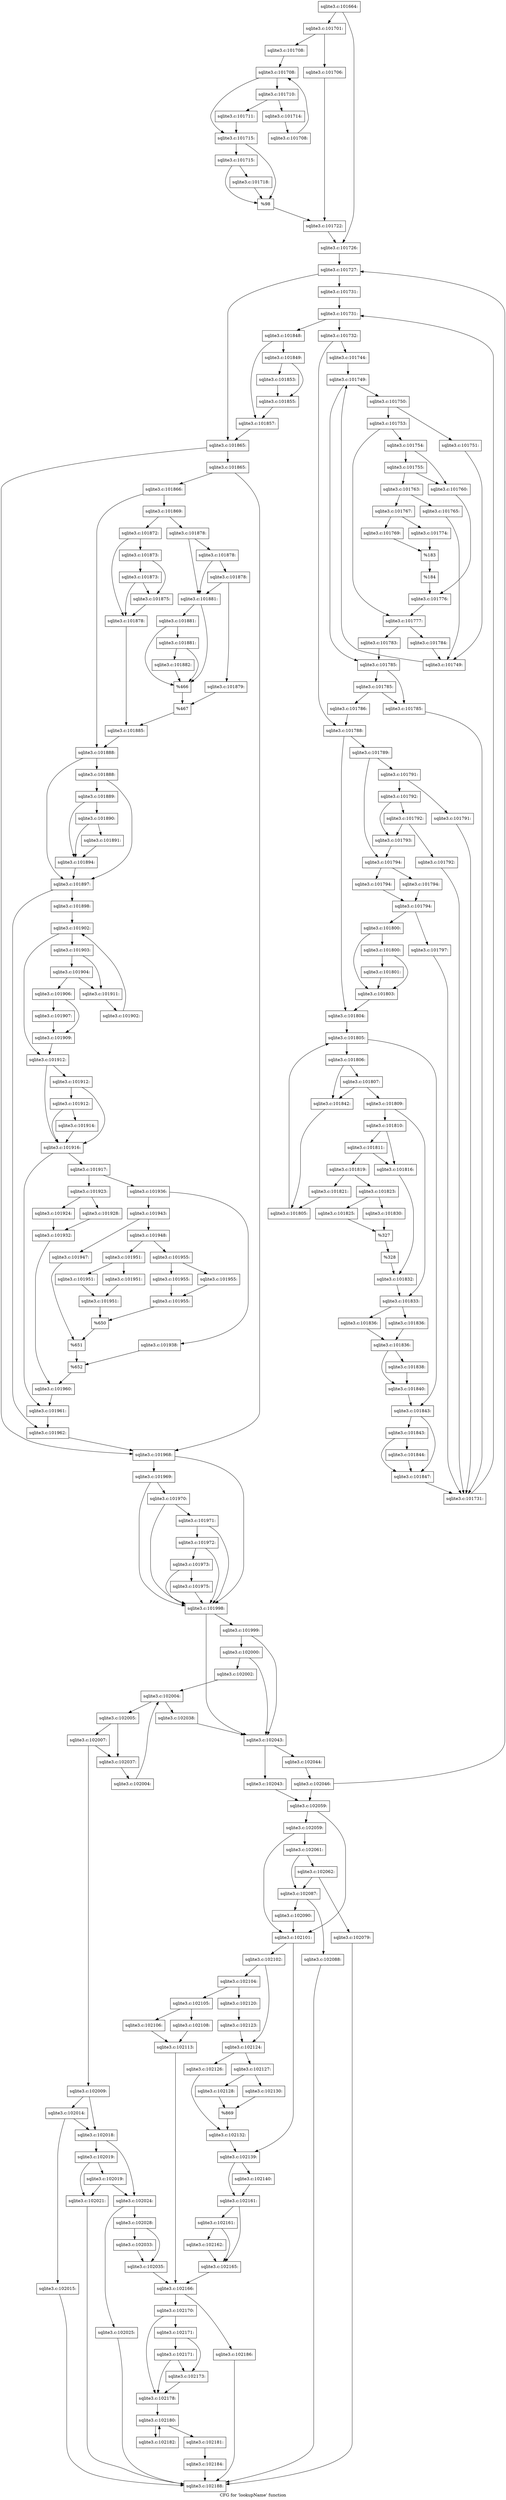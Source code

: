 digraph "CFG for 'lookupName' function" {
	label="CFG for 'lookupName' function";

	Node0x55c0f8e4b250 [shape=record,label="{sqlite3.c:101664:}"];
	Node0x55c0f8e4b250 -> Node0x55c0f8e53ea0;
	Node0x55c0f8e4b250 -> Node0x55c0f8e53ef0;
	Node0x55c0f8e53ea0 [shape=record,label="{sqlite3.c:101701:}"];
	Node0x55c0f8e53ea0 -> Node0x55c0f8e54230;
	Node0x55c0f8e53ea0 -> Node0x55c0f8e542d0;
	Node0x55c0f8e54230 [shape=record,label="{sqlite3.c:101706:}"];
	Node0x55c0f8e54230 -> Node0x55c0f8e54280;
	Node0x55c0f8e542d0 [shape=record,label="{sqlite3.c:101708:}"];
	Node0x55c0f8e542d0 -> Node0x55c0f8e54d20;
	Node0x55c0f8e54d20 [shape=record,label="{sqlite3.c:101708:}"];
	Node0x55c0f8e54d20 -> Node0x55c0f8e54f40;
	Node0x55c0f8e54d20 -> Node0x55c0f8e54b70;
	Node0x55c0f8e54f40 [shape=record,label="{sqlite3.c:101710:}"];
	Node0x55c0f8e54f40 -> Node0x55c0f8e55550;
	Node0x55c0f8e54f40 -> Node0x55c0f8e555a0;
	Node0x55c0f8e55550 [shape=record,label="{sqlite3.c:101711:}"];
	Node0x55c0f8e55550 -> Node0x55c0f8e54b70;
	Node0x55c0f8e555a0 [shape=record,label="{sqlite3.c:101714:}"];
	Node0x55c0f8e555a0 -> Node0x55c0f8e54eb0;
	Node0x55c0f8e54eb0 [shape=record,label="{sqlite3.c:101708:}"];
	Node0x55c0f8e54eb0 -> Node0x55c0f8e54d20;
	Node0x55c0f8e54b70 [shape=record,label="{sqlite3.c:101715:}"];
	Node0x55c0f8e54b70 -> Node0x55c0f8e56b40;
	Node0x55c0f8e54b70 -> Node0x55c0f8e56af0;
	Node0x55c0f8e56b40 [shape=record,label="{sqlite3.c:101715:}"];
	Node0x55c0f8e56b40 -> Node0x55c0f8e56aa0;
	Node0x55c0f8e56b40 -> Node0x55c0f8e56af0;
	Node0x55c0f8e56aa0 [shape=record,label="{sqlite3.c:101718:}"];
	Node0x55c0f8e56aa0 -> Node0x55c0f8e56af0;
	Node0x55c0f8e56af0 [shape=record,label="{%98}"];
	Node0x55c0f8e56af0 -> Node0x55c0f8e54280;
	Node0x55c0f8e54280 [shape=record,label="{sqlite3.c:101722:}"];
	Node0x55c0f8e54280 -> Node0x55c0f8e53ef0;
	Node0x55c0f8e53ef0 [shape=record,label="{sqlite3.c:101726:}"];
	Node0x55c0f8e53ef0 -> Node0x55c0f8e58140;
	Node0x55c0f8e58140 [shape=record,label="{sqlite3.c:101727:}"];
	Node0x55c0f8e58140 -> Node0x55c0f8e58b80;
	Node0x55c0f8e58140 -> Node0x55c0f8e58bd0;
	Node0x55c0f8e58b80 [shape=record,label="{sqlite3.c:101731:}"];
	Node0x55c0f8e58b80 -> Node0x55c0f8e593c0;
	Node0x55c0f8e593c0 [shape=record,label="{sqlite3.c:101731:}"];
	Node0x55c0f8e593c0 -> Node0x55c0f8e595e0;
	Node0x55c0f8e593c0 -> Node0x55c0f8e58ea0;
	Node0x55c0f8e595e0 [shape=record,label="{sqlite3.c:101732:}"];
	Node0x55c0f8e595e0 -> Node0x55c0f8e5a1c0;
	Node0x55c0f8e595e0 -> Node0x55c0f8e5a210;
	Node0x55c0f8e5a1c0 [shape=record,label="{sqlite3.c:101744:}"];
	Node0x55c0f8e5a1c0 -> Node0x55c0f8e5b300;
	Node0x55c0f8e5b300 [shape=record,label="{sqlite3.c:101749:}"];
	Node0x55c0f8e5b300 -> Node0x55c0f8e5b520;
	Node0x55c0f8e5b300 -> Node0x55c0f8e5b150;
	Node0x55c0f8e5b520 [shape=record,label="{sqlite3.c:101750:}"];
	Node0x55c0f8e5b520 -> Node0x55c0f8e5bb50;
	Node0x55c0f8e5b520 -> Node0x55c0f8e5bb00;
	Node0x55c0f8e5bb00 [shape=record,label="{sqlite3.c:101751:}"];
	Node0x55c0f8e5bb00 -> Node0x55c0f8e5b490;
	Node0x55c0f8e5bb50 [shape=record,label="{sqlite3.c:101753:}"];
	Node0x55c0f8e5bb50 -> Node0x55c0f5edf720;
	Node0x55c0f8e5bb50 -> Node0x55c0f8e5c2c0;
	Node0x55c0f5edf720 [shape=record,label="{sqlite3.c:101754:}"];
	Node0x55c0f5edf720 -> Node0x55c0f8e5cce0;
	Node0x55c0f5edf720 -> Node0x55c0f8e5cdd0;
	Node0x55c0f8e5cdd0 [shape=record,label="{sqlite3.c:101755:}"];
	Node0x55c0f8e5cdd0 -> Node0x55c0f8e5cce0;
	Node0x55c0f8e5cdd0 -> Node0x55c0f8e5cd80;
	Node0x55c0f8e5cce0 [shape=record,label="{sqlite3.c:101760:}"];
	Node0x55c0f8e5cce0 -> Node0x55c0f8e5cd30;
	Node0x55c0f8e5cd80 [shape=record,label="{sqlite3.c:101763:}"];
	Node0x55c0f8e5cd80 -> Node0x55c0f60cbc00;
	Node0x55c0f8e5cd80 -> Node0x55c0f8e5e1b0;
	Node0x55c0f60cbc00 [shape=record,label="{sqlite3.c:101765:}"];
	Node0x55c0f60cbc00 -> Node0x55c0f8e5b490;
	Node0x55c0f8e5e1b0 [shape=record,label="{sqlite3.c:101767:}"];
	Node0x55c0f8e5e1b0 -> Node0x55c0f8e5e870;
	Node0x55c0f8e5e1b0 -> Node0x55c0f8e5e910;
	Node0x55c0f8e5e870 [shape=record,label="{sqlite3.c:101769:}"];
	Node0x55c0f8e5e870 -> Node0x55c0f8e5e8c0;
	Node0x55c0f8e5e910 [shape=record,label="{sqlite3.c:101774:}"];
	Node0x55c0f8e5e910 -> Node0x55c0f8e5e8c0;
	Node0x55c0f8e5e8c0 [shape=record,label="{%183}"];
	Node0x55c0f8e5e8c0 -> Node0x55c0f8e5d9c0;
	Node0x55c0f8e5d9c0 [shape=record,label="{%184}"];
	Node0x55c0f8e5d9c0 -> Node0x55c0f8e5cd30;
	Node0x55c0f8e5cd30 [shape=record,label="{sqlite3.c:101776:}"];
	Node0x55c0f8e5cd30 -> Node0x55c0f8e5c2c0;
	Node0x55c0f8e5c2c0 [shape=record,label="{sqlite3.c:101777:}"];
	Node0x55c0f8e5c2c0 -> Node0x55c0f5edfc80;
	Node0x55c0f8e5c2c0 -> Node0x55c0f8e61000;
	Node0x55c0f5edfc80 [shape=record,label="{sqlite3.c:101783:}"];
	Node0x55c0f5edfc80 -> Node0x55c0f8e5b150;
	Node0x55c0f8e61000 [shape=record,label="{sqlite3.c:101784:}"];
	Node0x55c0f8e61000 -> Node0x55c0f8e5b490;
	Node0x55c0f8e5b490 [shape=record,label="{sqlite3.c:101749:}"];
	Node0x55c0f8e5b490 -> Node0x55c0f8e5b300;
	Node0x55c0f8e5b150 [shape=record,label="{sqlite3.c:101785:}"];
	Node0x55c0f8e5b150 -> Node0x55c0f8e61de0;
	Node0x55c0f8e5b150 -> Node0x55c0f8e61e80;
	Node0x55c0f8e61e80 [shape=record,label="{sqlite3.c:101785:}"];
	Node0x55c0f8e61e80 -> Node0x55c0f8e61de0;
	Node0x55c0f8e61e80 -> Node0x55c0f8e61e30;
	Node0x55c0f8e61de0 [shape=record,label="{sqlite3.c:101785:}"];
	Node0x55c0f8e61de0 -> Node0x55c0f8e59550;
	Node0x55c0f8e61e30 [shape=record,label="{sqlite3.c:101786:}"];
	Node0x55c0f8e61e30 -> Node0x55c0f8e5a210;
	Node0x55c0f8e5a210 [shape=record,label="{sqlite3.c:101788:}"];
	Node0x55c0f8e5a210 -> Node0x55c0f8e62550;
	Node0x55c0f8e5a210 -> Node0x55c0f8e625a0;
	Node0x55c0f8e62550 [shape=record,label="{sqlite3.c:101789:}"];
	Node0x55c0f8e62550 -> Node0x55c0f8e62bd0;
	Node0x55c0f8e62550 -> Node0x55c0f8e62c20;
	Node0x55c0f8e62bd0 [shape=record,label="{sqlite3.c:101791:}"];
	Node0x55c0f8e62bd0 -> Node0x55c0f8e62f60;
	Node0x55c0f8e62bd0 -> Node0x55c0f8e62fb0;
	Node0x55c0f8e62f60 [shape=record,label="{sqlite3.c:101791:}"];
	Node0x55c0f8e62f60 -> Node0x55c0f8e59550;
	Node0x55c0f8e62fb0 [shape=record,label="{sqlite3.c:101792:}"];
	Node0x55c0f8e62fb0 -> Node0x55c0f8e63620;
	Node0x55c0f8e62fb0 -> Node0x55c0f8e635d0;
	Node0x55c0f8e63620 [shape=record,label="{sqlite3.c:101792:}"];
	Node0x55c0f8e63620 -> Node0x55c0f8e63580;
	Node0x55c0f8e63620 -> Node0x55c0f8e635d0;
	Node0x55c0f8e63580 [shape=record,label="{sqlite3.c:101792:}"];
	Node0x55c0f8e63580 -> Node0x55c0f8e59550;
	Node0x55c0f8e635d0 [shape=record,label="{sqlite3.c:101793:}"];
	Node0x55c0f8e635d0 -> Node0x55c0f8e62c20;
	Node0x55c0f8e62c20 [shape=record,label="{sqlite3.c:101794:}"];
	Node0x55c0f8e62c20 -> Node0x55c0f8e63f60;
	Node0x55c0f8e62c20 -> Node0x55c0f8e63fb0;
	Node0x55c0f8e63f60 [shape=record,label="{sqlite3.c:101794:}"];
	Node0x55c0f8e63f60 -> Node0x55c0f8e64000;
	Node0x55c0f8e63fb0 [shape=record,label="{sqlite3.c:101794:}"];
	Node0x55c0f8e63fb0 -> Node0x55c0f8e64000;
	Node0x55c0f8e64000 [shape=record,label="{sqlite3.c:101794:}"];
	Node0x55c0f8e64000 -> Node0x55c0f8e64a50;
	Node0x55c0f8e64000 -> Node0x55c0f8e64aa0;
	Node0x55c0f8e64a50 [shape=record,label="{sqlite3.c:101797:}"];
	Node0x55c0f8e64a50 -> Node0x55c0f8e59550;
	Node0x55c0f8e64aa0 [shape=record,label="{sqlite3.c:101800:}"];
	Node0x55c0f8e64aa0 -> Node0x55c0f8e651d0;
	Node0x55c0f8e64aa0 -> Node0x55c0f8e65180;
	Node0x55c0f8e651d0 [shape=record,label="{sqlite3.c:101800:}"];
	Node0x55c0f8e651d0 -> Node0x55c0f8e65130;
	Node0x55c0f8e651d0 -> Node0x55c0f8e65180;
	Node0x55c0f8e65130 [shape=record,label="{sqlite3.c:101801:}"];
	Node0x55c0f8e65130 -> Node0x55c0f8e65180;
	Node0x55c0f8e65180 [shape=record,label="{sqlite3.c:101803:}"];
	Node0x55c0f8e65180 -> Node0x55c0f8e625a0;
	Node0x55c0f8e625a0 [shape=record,label="{sqlite3.c:101804:}"];
	Node0x55c0f8e625a0 -> Node0x55c0f8e667c0;
	Node0x55c0f8e667c0 [shape=record,label="{sqlite3.c:101805:}"];
	Node0x55c0f8e667c0 -> Node0x55c0f8e66e10;
	Node0x55c0f8e667c0 -> Node0x55c0f557cac0;
	Node0x55c0f8e66e10 [shape=record,label="{sqlite3.c:101806:}"];
	Node0x55c0f8e66e10 -> Node0x55c0f8e672d0;
	Node0x55c0f8e66e10 -> Node0x55c0f8e67280;
	Node0x55c0f8e672d0 [shape=record,label="{sqlite3.c:101807:}"];
	Node0x55c0f8e672d0 -> Node0x55c0f8e67230;
	Node0x55c0f8e672d0 -> Node0x55c0f8e67280;
	Node0x55c0f8e67230 [shape=record,label="{sqlite3.c:101809:}"];
	Node0x55c0f8e67230 -> Node0x55c0f8e67d30;
	Node0x55c0f8e67230 -> Node0x55c0f8e67d80;
	Node0x55c0f8e67d30 [shape=record,label="{sqlite3.c:101810:}"];
	Node0x55c0f8e67d30 -> Node0x55c0f8e68120;
	Node0x55c0f8e67d30 -> Node0x55c0f8e68210;
	Node0x55c0f8e68210 [shape=record,label="{sqlite3.c:101811:}"];
	Node0x55c0f8e68210 -> Node0x55c0f8e68120;
	Node0x55c0f8e68210 -> Node0x55c0f8e681c0;
	Node0x55c0f8e68120 [shape=record,label="{sqlite3.c:101816:}"];
	Node0x55c0f8e68120 -> Node0x55c0f8e68170;
	Node0x55c0f8e681c0 [shape=record,label="{sqlite3.c:101819:}"];
	Node0x55c0f8e681c0 -> Node0x55c0f8e69340;
	Node0x55c0f8e681c0 -> Node0x55c0f8e693e0;
	Node0x55c0f8e69340 [shape=record,label="{sqlite3.c:101821:}"];
	Node0x55c0f8e69340 -> Node0x55c0f8e66d80;
	Node0x55c0f8e693e0 [shape=record,label="{sqlite3.c:101823:}"];
	Node0x55c0f8e693e0 -> Node0x55c0f8e69c60;
	Node0x55c0f8e693e0 -> Node0x55c0f8e69d00;
	Node0x55c0f8e69c60 [shape=record,label="{sqlite3.c:101825:}"];
	Node0x55c0f8e69c60 -> Node0x55c0f8e69cb0;
	Node0x55c0f8e69d00 [shape=record,label="{sqlite3.c:101830:}"];
	Node0x55c0f8e69d00 -> Node0x55c0f8e69cb0;
	Node0x55c0f8e69cb0 [shape=record,label="{%327}"];
	Node0x55c0f8e69cb0 -> Node0x55c0f8e69390;
	Node0x55c0f8e69390 [shape=record,label="{%328}"];
	Node0x55c0f8e69390 -> Node0x55c0f8e68170;
	Node0x55c0f8e68170 [shape=record,label="{sqlite3.c:101832:}"];
	Node0x55c0f8e68170 -> Node0x55c0f8e67d80;
	Node0x55c0f8e67d80 [shape=record,label="{sqlite3.c:101833:}"];
	Node0x55c0f8e67d80 -> Node0x55c0f8e6b5b0;
	Node0x55c0f8e67d80 -> Node0x55c0f8e6b600;
	Node0x55c0f8e6b5b0 [shape=record,label="{sqlite3.c:101836:}"];
	Node0x55c0f8e6b5b0 -> Node0x55c0f8e6b650;
	Node0x55c0f8e6b600 [shape=record,label="{sqlite3.c:101836:}"];
	Node0x55c0f8e6b600 -> Node0x55c0f8e6b650;
	Node0x55c0f8e6b650 [shape=record,label="{sqlite3.c:101836:}"];
	Node0x55c0f8e6b650 -> Node0x55c0f8e6c190;
	Node0x55c0f8e6b650 -> Node0x55c0f8e6c1e0;
	Node0x55c0f8e6c190 [shape=record,label="{sqlite3.c:101838:}"];
	Node0x55c0f8e6c190 -> Node0x55c0f8e6c1e0;
	Node0x55c0f8e6c1e0 [shape=record,label="{sqlite3.c:101840:}"];
	Node0x55c0f8e6c1e0 -> Node0x55c0f557cac0;
	Node0x55c0f8e67280 [shape=record,label="{sqlite3.c:101842:}"];
	Node0x55c0f8e67280 -> Node0x55c0f8e66d80;
	Node0x55c0f8e66d80 [shape=record,label="{sqlite3.c:101805:}"];
	Node0x55c0f8e66d80 -> Node0x55c0f8e667c0;
	Node0x55c0f557cac0 [shape=record,label="{sqlite3.c:101843:}"];
	Node0x55c0f557cac0 -> Node0x55c0f8e6cfc0;
	Node0x55c0f557cac0 -> Node0x55c0f8e5fc50;
	Node0x55c0f8e6cfc0 [shape=record,label="{sqlite3.c:101843:}"];
	Node0x55c0f8e6cfc0 -> Node0x55c0f63a2b30;
	Node0x55c0f8e6cfc0 -> Node0x55c0f8e5fc50;
	Node0x55c0f63a2b30 [shape=record,label="{sqlite3.c:101844:}"];
	Node0x55c0f63a2b30 -> Node0x55c0f8e5fc50;
	Node0x55c0f8e5fc50 [shape=record,label="{sqlite3.c:101847:}"];
	Node0x55c0f8e5fc50 -> Node0x55c0f8e59550;
	Node0x55c0f8e59550 [shape=record,label="{sqlite3.c:101731:}"];
	Node0x55c0f8e59550 -> Node0x55c0f8e593c0;
	Node0x55c0f8e58ea0 [shape=record,label="{sqlite3.c:101848:}"];
	Node0x55c0f8e58ea0 -> Node0x55c0f8e6e6f0;
	Node0x55c0f8e58ea0 -> Node0x55c0f8e6e740;
	Node0x55c0f8e6e6f0 [shape=record,label="{sqlite3.c:101849:}"];
	Node0x55c0f8e6e6f0 -> Node0x55c0f8e6f380;
	Node0x55c0f8e6e6f0 -> Node0x55c0f8e6f3d0;
	Node0x55c0f8e6f380 [shape=record,label="{sqlite3.c:101853:}"];
	Node0x55c0f8e6f380 -> Node0x55c0f8e6f3d0;
	Node0x55c0f8e6f3d0 [shape=record,label="{sqlite3.c:101855:}"];
	Node0x55c0f8e6f3d0 -> Node0x55c0f8e6e740;
	Node0x55c0f8e6e740 [shape=record,label="{sqlite3.c:101857:}"];
	Node0x55c0f8e6e740 -> Node0x55c0f8e58bd0;
	Node0x55c0f8e58bd0 [shape=record,label="{sqlite3.c:101865:}"];
	Node0x55c0f8e58bd0 -> Node0x55c0f8e70700;
	Node0x55c0f8e58bd0 -> Node0x55c0f8e706b0;
	Node0x55c0f8e70700 [shape=record,label="{sqlite3.c:101865:}"];
	Node0x55c0f8e70700 -> Node0x55c0f8e70660;
	Node0x55c0f8e70700 -> Node0x55c0f8e706b0;
	Node0x55c0f8e70660 [shape=record,label="{sqlite3.c:101866:}"];
	Node0x55c0f8e70660 -> Node0x55c0f8e70ea0;
	Node0x55c0f8e70660 -> Node0x55c0f8e70ef0;
	Node0x55c0f8e70ea0 [shape=record,label="{sqlite3.c:101869:}"];
	Node0x55c0f8e70ea0 -> Node0x55c0f8e719a0;
	Node0x55c0f8e70ea0 -> Node0x55c0f8e71a40;
	Node0x55c0f8e719a0 [shape=record,label="{sqlite3.c:101872:}"];
	Node0x55c0f8e719a0 -> Node0x55c0f8e71f80;
	Node0x55c0f8e719a0 -> Node0x55c0f8e71f30;
	Node0x55c0f8e71f80 [shape=record,label="{sqlite3.c:101873:}"];
	Node0x55c0f8e71f80 -> Node0x55c0f8e71ee0;
	Node0x55c0f8e71f80 -> Node0x55c0f8e72530;
	Node0x55c0f8e72530 [shape=record,label="{sqlite3.c:101873:}"];
	Node0x55c0f8e72530 -> Node0x55c0f8e71ee0;
	Node0x55c0f8e72530 -> Node0x55c0f8e71f30;
	Node0x55c0f8e71ee0 [shape=record,label="{sqlite3.c:101875:}"];
	Node0x55c0f8e71ee0 -> Node0x55c0f8e71f30;
	Node0x55c0f8e71f30 [shape=record,label="{sqlite3.c:101878:}"];
	Node0x55c0f8e71f30 -> Node0x55c0f8e719f0;
	Node0x55c0f8e71a40 [shape=record,label="{sqlite3.c:101878:}"];
	Node0x55c0f8e71a40 -> Node0x55c0f8e739d0;
	Node0x55c0f8e71a40 -> Node0x55c0f8e73900;
	Node0x55c0f8e739d0 [shape=record,label="{sqlite3.c:101878:}"];
	Node0x55c0f8e739d0 -> Node0x55c0f8e73950;
	Node0x55c0f8e739d0 -> Node0x55c0f8e73900;
	Node0x55c0f8e73950 [shape=record,label="{sqlite3.c:101878:}"];
	Node0x55c0f8e73950 -> Node0x55c0f8e73860;
	Node0x55c0f8e73950 -> Node0x55c0f8e73900;
	Node0x55c0f8e73860 [shape=record,label="{sqlite3.c:101879:}"];
	Node0x55c0f8e73860 -> Node0x55c0f8e738b0;
	Node0x55c0f8e73900 [shape=record,label="{sqlite3.c:101881:}"];
	Node0x55c0f8e73900 -> Node0x55c0f8e74a40;
	Node0x55c0f8e73900 -> Node0x55c0f8e74970;
	Node0x55c0f8e74a40 [shape=record,label="{sqlite3.c:101881:}"];
	Node0x55c0f8e74a40 -> Node0x55c0f8e749c0;
	Node0x55c0f8e74a40 -> Node0x55c0f8e74970;
	Node0x55c0f8e749c0 [shape=record,label="{sqlite3.c:101881:}"];
	Node0x55c0f8e749c0 -> Node0x55c0f8e74920;
	Node0x55c0f8e749c0 -> Node0x55c0f8e74970;
	Node0x55c0f8e74920 [shape=record,label="{sqlite3.c:101882:}"];
	Node0x55c0f8e74920 -> Node0x55c0f8e74970;
	Node0x55c0f8e74970 [shape=record,label="{%466}"];
	Node0x55c0f8e74970 -> Node0x55c0f8e738b0;
	Node0x55c0f8e738b0 [shape=record,label="{%467}"];
	Node0x55c0f8e738b0 -> Node0x55c0f8e719f0;
	Node0x55c0f8e719f0 [shape=record,label="{sqlite3.c:101885:}"];
	Node0x55c0f8e719f0 -> Node0x55c0f8e70ef0;
	Node0x55c0f8e70ef0 [shape=record,label="{sqlite3.c:101888:}"];
	Node0x55c0f8e70ef0 -> Node0x55c0f8e75ca0;
	Node0x55c0f8e70ef0 -> Node0x55c0f8e75c50;
	Node0x55c0f8e75ca0 [shape=record,label="{sqlite3.c:101888:}"];
	Node0x55c0f8e75ca0 -> Node0x55c0f8e75c00;
	Node0x55c0f8e75ca0 -> Node0x55c0f8e75c50;
	Node0x55c0f8e75c00 [shape=record,label="{sqlite3.c:101889:}"];
	Node0x55c0f8e75c00 -> Node0x55c0f8e76bf0;
	Node0x55c0f8e75c00 -> Node0x55c0f8e76ba0;
	Node0x55c0f8e76bf0 [shape=record,label="{sqlite3.c:101890:}"];
	Node0x55c0f8e76bf0 -> Node0x55c0f8e76b50;
	Node0x55c0f8e76bf0 -> Node0x55c0f8e76ba0;
	Node0x55c0f8e76b50 [shape=record,label="{sqlite3.c:101891:}"];
	Node0x55c0f8e76b50 -> Node0x55c0f8e76ba0;
	Node0x55c0f8e76ba0 [shape=record,label="{sqlite3.c:101894:}"];
	Node0x55c0f8e76ba0 -> Node0x55c0f8e75c50;
	Node0x55c0f8e75c50 [shape=record,label="{sqlite3.c:101897:}"];
	Node0x55c0f8e75c50 -> Node0x55c0f8e77e90;
	Node0x55c0f8e75c50 -> Node0x55c0f8e77ee0;
	Node0x55c0f8e77e90 [shape=record,label="{sqlite3.c:101898:}"];
	Node0x55c0f8e77e90 -> Node0x55c0f8e79340;
	Node0x55c0f8e79340 [shape=record,label="{sqlite3.c:101902:}"];
	Node0x55c0f8e79340 -> Node0x55c0f8e79560;
	Node0x55c0f8e79340 -> Node0x55c0f8e78e70;
	Node0x55c0f8e79560 [shape=record,label="{sqlite3.c:101903:}"];
	Node0x55c0f8e79560 -> Node0x55c0f8e79c50;
	Node0x55c0f8e79560 -> Node0x55c0f8e79c00;
	Node0x55c0f8e79c50 [shape=record,label="{sqlite3.c:101904:}"];
	Node0x55c0f8e79c50 -> Node0x55c0f8e79bb0;
	Node0x55c0f8e79c50 -> Node0x55c0f8e79c00;
	Node0x55c0f8e79bb0 [shape=record,label="{sqlite3.c:101906:}"];
	Node0x55c0f8e79bb0 -> Node0x55c0f8e7a800;
	Node0x55c0f8e79bb0 -> Node0x55c0f8e7a850;
	Node0x55c0f8e7a800 [shape=record,label="{sqlite3.c:101907:}"];
	Node0x55c0f8e7a800 -> Node0x55c0f8e7a850;
	Node0x55c0f8e7a850 [shape=record,label="{sqlite3.c:101909:}"];
	Node0x55c0f8e7a850 -> Node0x55c0f8e78e70;
	Node0x55c0f8e79c00 [shape=record,label="{sqlite3.c:101911:}"];
	Node0x55c0f8e79c00 -> Node0x55c0f8e794d0;
	Node0x55c0f8e794d0 [shape=record,label="{sqlite3.c:101902:}"];
	Node0x55c0f8e794d0 -> Node0x55c0f8e79340;
	Node0x55c0f8e78e70 [shape=record,label="{sqlite3.c:101912:}"];
	Node0x55c0f8e78e70 -> Node0x55c0f8e7b8b0;
	Node0x55c0f8e78e70 -> Node0x55c0f8e7b7e0;
	Node0x55c0f8e7b8b0 [shape=record,label="{sqlite3.c:101912:}"];
	Node0x55c0f8e7b8b0 -> Node0x55c0f8e7b830;
	Node0x55c0f8e7b8b0 -> Node0x55c0f8e7b7e0;
	Node0x55c0f8e7b830 [shape=record,label="{sqlite3.c:101912:}"];
	Node0x55c0f8e7b830 -> Node0x55c0f8e7b790;
	Node0x55c0f8e7b830 -> Node0x55c0f8e7b7e0;
	Node0x55c0f8e7b790 [shape=record,label="{sqlite3.c:101914:}"];
	Node0x55c0f8e7b790 -> Node0x55c0f8e7b7e0;
	Node0x55c0f8e7b7e0 [shape=record,label="{sqlite3.c:101916:}"];
	Node0x55c0f8e7b7e0 -> Node0x55c0f8e7c6f0;
	Node0x55c0f8e7b7e0 -> Node0x55c0f8e7c740;
	Node0x55c0f8e7c6f0 [shape=record,label="{sqlite3.c:101917:}"];
	Node0x55c0f8e7c6f0 -> Node0x55c0f8e7d030;
	Node0x55c0f8e7c6f0 -> Node0x55c0f8e7d0d0;
	Node0x55c0f8e7d030 [shape=record,label="{sqlite3.c:101923:}"];
	Node0x55c0f8e7d030 -> Node0x55c0f8e7d670;
	Node0x55c0f8e7d030 -> Node0x55c0f8e7d710;
	Node0x55c0f8e7d670 [shape=record,label="{sqlite3.c:101924:}"];
	Node0x55c0f8e7d670 -> Node0x55c0f8e7d6c0;
	Node0x55c0f8e7d710 [shape=record,label="{sqlite3.c:101928:}"];
	Node0x55c0f8e7d710 -> Node0x55c0f8e7d6c0;
	Node0x55c0f8e7d6c0 [shape=record,label="{sqlite3.c:101932:}"];
	Node0x55c0f8e7d6c0 -> Node0x55c0f8e7d080;
	Node0x55c0f8e7d0d0 [shape=record,label="{sqlite3.c:101936:}"];
	Node0x55c0f8e7d0d0 -> Node0x55c0f8e7f5e0;
	Node0x55c0f8e7d0d0 -> Node0x55c0f8e7f680;
	Node0x55c0f8e7f5e0 [shape=record,label="{sqlite3.c:101938:}"];
	Node0x55c0f8e7f5e0 -> Node0x55c0f8e7f630;
	Node0x55c0f8e7f680 [shape=record,label="{sqlite3.c:101943:}"];
	Node0x55c0f8e7f680 -> Node0x55c0f8e81570;
	Node0x55c0f8e7f680 -> Node0x55c0f8e81610;
	Node0x55c0f8e81570 [shape=record,label="{sqlite3.c:101947:}"];
	Node0x55c0f8e81570 -> Node0x55c0f8e815c0;
	Node0x55c0f8e81610 [shape=record,label="{sqlite3.c:101948:}"];
	Node0x55c0f8e81610 -> Node0x55c0f8e81d00;
	Node0x55c0f8e81610 -> Node0x55c0f8e81da0;
	Node0x55c0f8e81d00 [shape=record,label="{sqlite3.c:101951:}"];
	Node0x55c0f8e81d00 -> Node0x55c0f8e82330;
	Node0x55c0f8e81d00 -> Node0x55c0f8e82380;
	Node0x55c0f8e82330 [shape=record,label="{sqlite3.c:101951:}"];
	Node0x55c0f8e82330 -> Node0x55c0f8e823d0;
	Node0x55c0f8e82380 [shape=record,label="{sqlite3.c:101951:}"];
	Node0x55c0f8e82380 -> Node0x55c0f8e823d0;
	Node0x55c0f8e823d0 [shape=record,label="{sqlite3.c:101951:}"];
	Node0x55c0f8e823d0 -> Node0x55c0f8e81d50;
	Node0x55c0f8e81da0 [shape=record,label="{sqlite3.c:101955:}"];
	Node0x55c0f8e81da0 -> Node0x55c0f8e82e90;
	Node0x55c0f8e81da0 -> Node0x55c0f8e82ee0;
	Node0x55c0f8e82e90 [shape=record,label="{sqlite3.c:101955:}"];
	Node0x55c0f8e82e90 -> Node0x55c0f8e82f30;
	Node0x55c0f8e82ee0 [shape=record,label="{sqlite3.c:101955:}"];
	Node0x55c0f8e82ee0 -> Node0x55c0f8e82f30;
	Node0x55c0f8e82f30 [shape=record,label="{sqlite3.c:101955:}"];
	Node0x55c0f8e82f30 -> Node0x55c0f8e81d50;
	Node0x55c0f8e81d50 [shape=record,label="{%650}"];
	Node0x55c0f8e81d50 -> Node0x55c0f8e815c0;
	Node0x55c0f8e815c0 [shape=record,label="{%651}"];
	Node0x55c0f8e815c0 -> Node0x55c0f8e7f630;
	Node0x55c0f8e7f630 [shape=record,label="{%652}"];
	Node0x55c0f8e7f630 -> Node0x55c0f8e7d080;
	Node0x55c0f8e7d080 [shape=record,label="{sqlite3.c:101960:}"];
	Node0x55c0f8e7d080 -> Node0x55c0f8e7c740;
	Node0x55c0f8e7c740 [shape=record,label="{sqlite3.c:101961:}"];
	Node0x55c0f8e7c740 -> Node0x55c0f8e77ee0;
	Node0x55c0f8e77ee0 [shape=record,label="{sqlite3.c:101962:}"];
	Node0x55c0f8e77ee0 -> Node0x55c0f8e706b0;
	Node0x55c0f8e706b0 [shape=record,label="{sqlite3.c:101968:}"];
	Node0x55c0f8e706b0 -> Node0x55c0f8e84210;
	Node0x55c0f8e706b0 -> Node0x55c0f8e83fc0;
	Node0x55c0f8e84210 [shape=record,label="{sqlite3.c:101969:}"];
	Node0x55c0f8e84210 -> Node0x55c0f8e84190;
	Node0x55c0f8e84210 -> Node0x55c0f8e83fc0;
	Node0x55c0f8e84190 [shape=record,label="{sqlite3.c:101970:}"];
	Node0x55c0f8e84190 -> Node0x55c0f8e84110;
	Node0x55c0f8e84190 -> Node0x55c0f8e83fc0;
	Node0x55c0f8e84110 [shape=record,label="{sqlite3.c:101971:}"];
	Node0x55c0f8e84110 -> Node0x55c0f8e84090;
	Node0x55c0f8e84110 -> Node0x55c0f8e83fc0;
	Node0x55c0f8e84090 [shape=record,label="{sqlite3.c:101972:}"];
	Node0x55c0f8e84090 -> Node0x55c0f8e84010;
	Node0x55c0f8e84090 -> Node0x55c0f8e83fc0;
	Node0x55c0f8e84010 [shape=record,label="{sqlite3.c:101973:}"];
	Node0x55c0f8e84010 -> Node0x55c0f8e83f70;
	Node0x55c0f8e84010 -> Node0x55c0f8e83fc0;
	Node0x55c0f8e83f70 [shape=record,label="{sqlite3.c:101975:}"];
	Node0x55c0f8e83f70 -> Node0x55c0f8e83fc0;
	Node0x55c0f8e83fc0 [shape=record,label="{sqlite3.c:101998:}"];
	Node0x55c0f8e83fc0 -> Node0x55c0f8e85f40;
	Node0x55c0f8e83fc0 -> Node0x55c0f8e85e70;
	Node0x55c0f8e85f40 [shape=record,label="{sqlite3.c:101999:}"];
	Node0x55c0f8e85f40 -> Node0x55c0f8e85ec0;
	Node0x55c0f8e85f40 -> Node0x55c0f8e85e70;
	Node0x55c0f8e85ec0 [shape=record,label="{sqlite3.c:102000:}"];
	Node0x55c0f8e85ec0 -> Node0x55c0f8e85e20;
	Node0x55c0f8e85ec0 -> Node0x55c0f8e85e70;
	Node0x55c0f8e85e20 [shape=record,label="{sqlite3.c:102002:}"];
	Node0x55c0f8e85e20 -> Node0x55c0f8e86f10;
	Node0x55c0f8e86f10 [shape=record,label="{sqlite3.c:102004:}"];
	Node0x55c0f8e86f10 -> Node0x55c0f8e87130;
	Node0x55c0f8e86f10 -> Node0x55c0f8e86d60;
	Node0x55c0f8e87130 [shape=record,label="{sqlite3.c:102005:}"];
	Node0x55c0f8e87130 -> Node0x55c0f8e87f80;
	Node0x55c0f8e87130 -> Node0x55c0f8e87f30;
	Node0x55c0f8e87f80 [shape=record,label="{sqlite3.c:102007:}"];
	Node0x55c0f8e87f80 -> Node0x55c0f8e87ee0;
	Node0x55c0f8e87f80 -> Node0x55c0f8e87f30;
	Node0x55c0f8e87ee0 [shape=record,label="{sqlite3.c:102009:}"];
	Node0x55c0f8e87ee0 -> Node0x55c0f8e89700;
	Node0x55c0f8e87ee0 -> Node0x55c0f8e896b0;
	Node0x55c0f8e89700 [shape=record,label="{sqlite3.c:102014:}"];
	Node0x55c0f8e89700 -> Node0x55c0f8e89660;
	Node0x55c0f8e89700 -> Node0x55c0f8e896b0;
	Node0x55c0f8e89660 [shape=record,label="{sqlite3.c:102015:}"];
	Node0x55c0f8e89660 -> Node0x55c0f8e4b3d0;
	Node0x55c0f8e896b0 [shape=record,label="{sqlite3.c:102018:}"];
	Node0x55c0f8e896b0 -> Node0x55c0f8e8a730;
	Node0x55c0f8e896b0 -> Node0x55c0f8e8a6e0;
	Node0x55c0f8e8a730 [shape=record,label="{sqlite3.c:102019:}"];
	Node0x55c0f8e8a730 -> Node0x55c0f8e8a690;
	Node0x55c0f8e8a730 -> Node0x55c0f8e8abc0;
	Node0x55c0f8e8abc0 [shape=record,label="{sqlite3.c:102019:}"];
	Node0x55c0f8e8abc0 -> Node0x55c0f8e8a690;
	Node0x55c0f8e8abc0 -> Node0x55c0f8e8a6e0;
	Node0x55c0f8e8a690 [shape=record,label="{sqlite3.c:102021:}"];
	Node0x55c0f8e8a690 -> Node0x55c0f8e4b3d0;
	Node0x55c0f8e8a6e0 [shape=record,label="{sqlite3.c:102024:}"];
	Node0x55c0f8e8a6e0 -> Node0x55c0f8e8ba20;
	Node0x55c0f8e8a6e0 -> Node0x55c0f8e8ba70;
	Node0x55c0f8e8ba20 [shape=record,label="{sqlite3.c:102025:}"];
	Node0x55c0f8e8ba20 -> Node0x55c0f8e4b3d0;
	Node0x55c0f8e8ba70 [shape=record,label="{sqlite3.c:102028:}"];
	Node0x55c0f8e8ba70 -> Node0x55c0f5edf260;
	Node0x55c0f8e8ba70 -> Node0x55c0f8e8c9a0;
	Node0x55c0f5edf260 [shape=record,label="{sqlite3.c:102033:}"];
	Node0x55c0f5edf260 -> Node0x55c0f8e8c9a0;
	Node0x55c0f8e8c9a0 [shape=record,label="{sqlite3.c:102035:}"];
	Node0x55c0f8e8c9a0 -> Node0x55c0f8e8dae0;
	Node0x55c0f8e87f30 [shape=record,label="{sqlite3.c:102037:}"];
	Node0x55c0f8e87f30 -> Node0x55c0f8e870a0;
	Node0x55c0f8e870a0 [shape=record,label="{sqlite3.c:102004:}"];
	Node0x55c0f8e870a0 -> Node0x55c0f8e86f10;
	Node0x55c0f8e86d60 [shape=record,label="{sqlite3.c:102038:}"];
	Node0x55c0f8e86d60 -> Node0x55c0f8e85e70;
	Node0x55c0f8e85e70 [shape=record,label="{sqlite3.c:102043:}"];
	Node0x55c0f8e85e70 -> Node0x55c0f8e8e190;
	Node0x55c0f8e85e70 -> Node0x55c0f8e8e1e0;
	Node0x55c0f8e8e190 [shape=record,label="{sqlite3.c:102043:}"];
	Node0x55c0f8e8e190 -> Node0x55c0f8e580a0;
	Node0x55c0f8e8e1e0 [shape=record,label="{sqlite3.c:102044:}"];
	Node0x55c0f8e8e1e0 -> Node0x55c0f8e580f0;
	Node0x55c0f8e580f0 [shape=record,label="{sqlite3.c:102046:}"];
	Node0x55c0f8e580f0 -> Node0x55c0f8e58140;
	Node0x55c0f8e580f0 -> Node0x55c0f8e580a0;
	Node0x55c0f8e580a0 [shape=record,label="{sqlite3.c:102059:}"];
	Node0x55c0f8e580a0 -> Node0x55c0f8e8ee60;
	Node0x55c0f8e580a0 -> Node0x55c0f8e8ee10;
	Node0x55c0f8e8ee60 [shape=record,label="{sqlite3.c:102059:}"];
	Node0x55c0f8e8ee60 -> Node0x55c0f8e8edc0;
	Node0x55c0f8e8ee60 -> Node0x55c0f8e8ee10;
	Node0x55c0f8e8edc0 [shape=record,label="{sqlite3.c:102061:}"];
	Node0x55c0f8e8edc0 -> Node0x55c0f8e8f540;
	Node0x55c0f8e8edc0 -> Node0x55c0f8e8f4f0;
	Node0x55c0f8e8f540 [shape=record,label="{sqlite3.c:102062:}"];
	Node0x55c0f8e8f540 -> Node0x55c0f8e8f4a0;
	Node0x55c0f8e8f540 -> Node0x55c0f8e8f4f0;
	Node0x55c0f8e8f4a0 [shape=record,label="{sqlite3.c:102079:}"];
	Node0x55c0f8e8f4a0 -> Node0x55c0f8e4b3d0;
	Node0x55c0f8e8f4f0 [shape=record,label="{sqlite3.c:102087:}"];
	Node0x55c0f8e8f4f0 -> Node0x55c0f5edfbe0;
	Node0x55c0f8e8f4f0 -> Node0x55c0f8e90050;
	Node0x55c0f5edfbe0 [shape=record,label="{sqlite3.c:102088:}"];
	Node0x55c0f5edfbe0 -> Node0x55c0f8e4b3d0;
	Node0x55c0f8e90050 [shape=record,label="{sqlite3.c:102090:}"];
	Node0x55c0f8e90050 -> Node0x55c0f8e8ee10;
	Node0x55c0f8e8ee10 [shape=record,label="{sqlite3.c:102101:}"];
	Node0x55c0f8e8ee10 -> Node0x55c0f8e91320;
	Node0x55c0f8e8ee10 -> Node0x55c0f8e91370;
	Node0x55c0f8e91320 [shape=record,label="{sqlite3.c:102102:}"];
	Node0x55c0f8e91320 -> Node0x55c0f8e91920;
	Node0x55c0f8e91320 -> Node0x55c0f8e91970;
	Node0x55c0f8e91920 [shape=record,label="{sqlite3.c:102104:}"];
	Node0x55c0f8e91920 -> Node0x55c0f8e91c40;
	Node0x55c0f8e91920 -> Node0x55c0f8e91ce0;
	Node0x55c0f8e91c40 [shape=record,label="{sqlite3.c:102105:}"];
	Node0x55c0f8e91c40 -> Node0x55c0f8e923b0;
	Node0x55c0f8e91c40 -> Node0x55c0f8e92450;
	Node0x55c0f8e923b0 [shape=record,label="{sqlite3.c:102106:}"];
	Node0x55c0f8e923b0 -> Node0x55c0f8e92400;
	Node0x55c0f8e92450 [shape=record,label="{sqlite3.c:102108:}"];
	Node0x55c0f8e92450 -> Node0x55c0f8e92400;
	Node0x55c0f8e92400 [shape=record,label="{sqlite3.c:102113:}"];
	Node0x55c0f8e92400 -> Node0x55c0f8e8dae0;
	Node0x55c0f8e91ce0 [shape=record,label="{sqlite3.c:102120:}"];
	Node0x55c0f8e91ce0 -> Node0x55c0f8e91c90;
	Node0x55c0f8e91c90 [shape=record,label="{sqlite3.c:102123:}"];
	Node0x55c0f8e91c90 -> Node0x55c0f8e91970;
	Node0x55c0f8e91970 [shape=record,label="{sqlite3.c:102124:}"];
	Node0x55c0f8e91970 -> Node0x55c0f8e95840;
	Node0x55c0f8e91970 -> Node0x55c0f8e958e0;
	Node0x55c0f8e95840 [shape=record,label="{sqlite3.c:102126:}"];
	Node0x55c0f8e95840 -> Node0x55c0f8e95890;
	Node0x55c0f8e958e0 [shape=record,label="{sqlite3.c:102127:}"];
	Node0x55c0f8e958e0 -> Node0x55c0f8e960a0;
	Node0x55c0f8e958e0 -> Node0x55c0f8e963f0;
	Node0x55c0f8e960a0 [shape=record,label="{sqlite3.c:102128:}"];
	Node0x55c0f8e960a0 -> Node0x55c0f8e963a0;
	Node0x55c0f8e963f0 [shape=record,label="{sqlite3.c:102130:}"];
	Node0x55c0f8e963f0 -> Node0x55c0f8e963a0;
	Node0x55c0f8e963a0 [shape=record,label="{%869}"];
	Node0x55c0f8e963a0 -> Node0x55c0f8e95890;
	Node0x55c0f8e95890 [shape=record,label="{sqlite3.c:102132:}"];
	Node0x55c0f8e95890 -> Node0x55c0f8e91370;
	Node0x55c0f8e91370 [shape=record,label="{sqlite3.c:102139:}"];
	Node0x55c0f8e91370 -> Node0x55c0f8e97ab0;
	Node0x55c0f8e91370 -> Node0x55c0f8e96970;
	Node0x55c0f8e96970 [shape=record,label="{sqlite3.c:102140:}"];
	Node0x55c0f8e96970 -> Node0x55c0f8e97ab0;
	Node0x55c0f8e97ab0 [shape=record,label="{sqlite3.c:102161:}"];
	Node0x55c0f8e97ab0 -> Node0x55c0f8e99060;
	Node0x55c0f8e97ab0 -> Node0x55c0f8e99010;
	Node0x55c0f8e99060 [shape=record,label="{sqlite3.c:102161:}"];
	Node0x55c0f8e99060 -> Node0x55c0f8e98fc0;
	Node0x55c0f8e99060 -> Node0x55c0f8e99010;
	Node0x55c0f8e98fc0 [shape=record,label="{sqlite3.c:102162:}"];
	Node0x55c0f8e98fc0 -> Node0x55c0f8e99010;
	Node0x55c0f8e99010 [shape=record,label="{sqlite3.c:102165:}"];
	Node0x55c0f8e99010 -> Node0x55c0f8e8dae0;
	Node0x55c0f8e8dae0 [shape=record,label="{sqlite3.c:102166:}"];
	Node0x55c0f8e8dae0 -> Node0x55c0f5edfc30;
	Node0x55c0f8e8dae0 -> Node0x55c0f8e9a6c0;
	Node0x55c0f5edfc30 [shape=record,label="{sqlite3.c:102170:}"];
	Node0x55c0f5edfc30 -> Node0x55c0f8e9aac0;
	Node0x55c0f5edfc30 -> Node0x55c0f8e9aa70;
	Node0x55c0f8e9aac0 [shape=record,label="{sqlite3.c:102171:}"];
	Node0x55c0f8e9aac0 -> Node0x55c0f8e9aa20;
	Node0x55c0f8e9aac0 -> Node0x55c0f8e9ae90;
	Node0x55c0f8e9ae90 [shape=record,label="{sqlite3.c:102171:}"];
	Node0x55c0f8e9ae90 -> Node0x55c0f8e9aa20;
	Node0x55c0f8e9ae90 -> Node0x55c0f8e9aa70;
	Node0x55c0f8e9aa20 [shape=record,label="{sqlite3.c:102173:}"];
	Node0x55c0f8e9aa20 -> Node0x55c0f8e9aa70;
	Node0x55c0f8e9aa70 [shape=record,label="{sqlite3.c:102178:}"];
	Node0x55c0f8e9aa70 -> Node0x55c0f8e9bec0;
	Node0x55c0f8e9bec0 [shape=record,label="{sqlite3.c:102180:}"];
	Node0x55c0f8e9bec0 -> Node0x55c0f8e9c690;
	Node0x55c0f8e9bec0 -> Node0x55c0f8e9c6e0;
	Node0x55c0f8e9c690 [shape=record,label="{sqlite3.c:102181:}"];
	Node0x55c0f8e9c690 -> Node0x55c0f60b5c40;
	Node0x55c0f8e9c6e0 [shape=record,label="{sqlite3.c:102182:}"];
	Node0x55c0f8e9c6e0 -> Node0x55c0f8e9bec0;
	Node0x55c0f60b5c40 [shape=record,label="{sqlite3.c:102184:}"];
	Node0x55c0f60b5c40 -> Node0x55c0f8e4b3d0;
	Node0x55c0f8e9a6c0 [shape=record,label="{sqlite3.c:102186:}"];
	Node0x55c0f8e9a6c0 -> Node0x55c0f8e4b3d0;
	Node0x55c0f8e4b3d0 [shape=record,label="{sqlite3.c:102188:}"];
}
